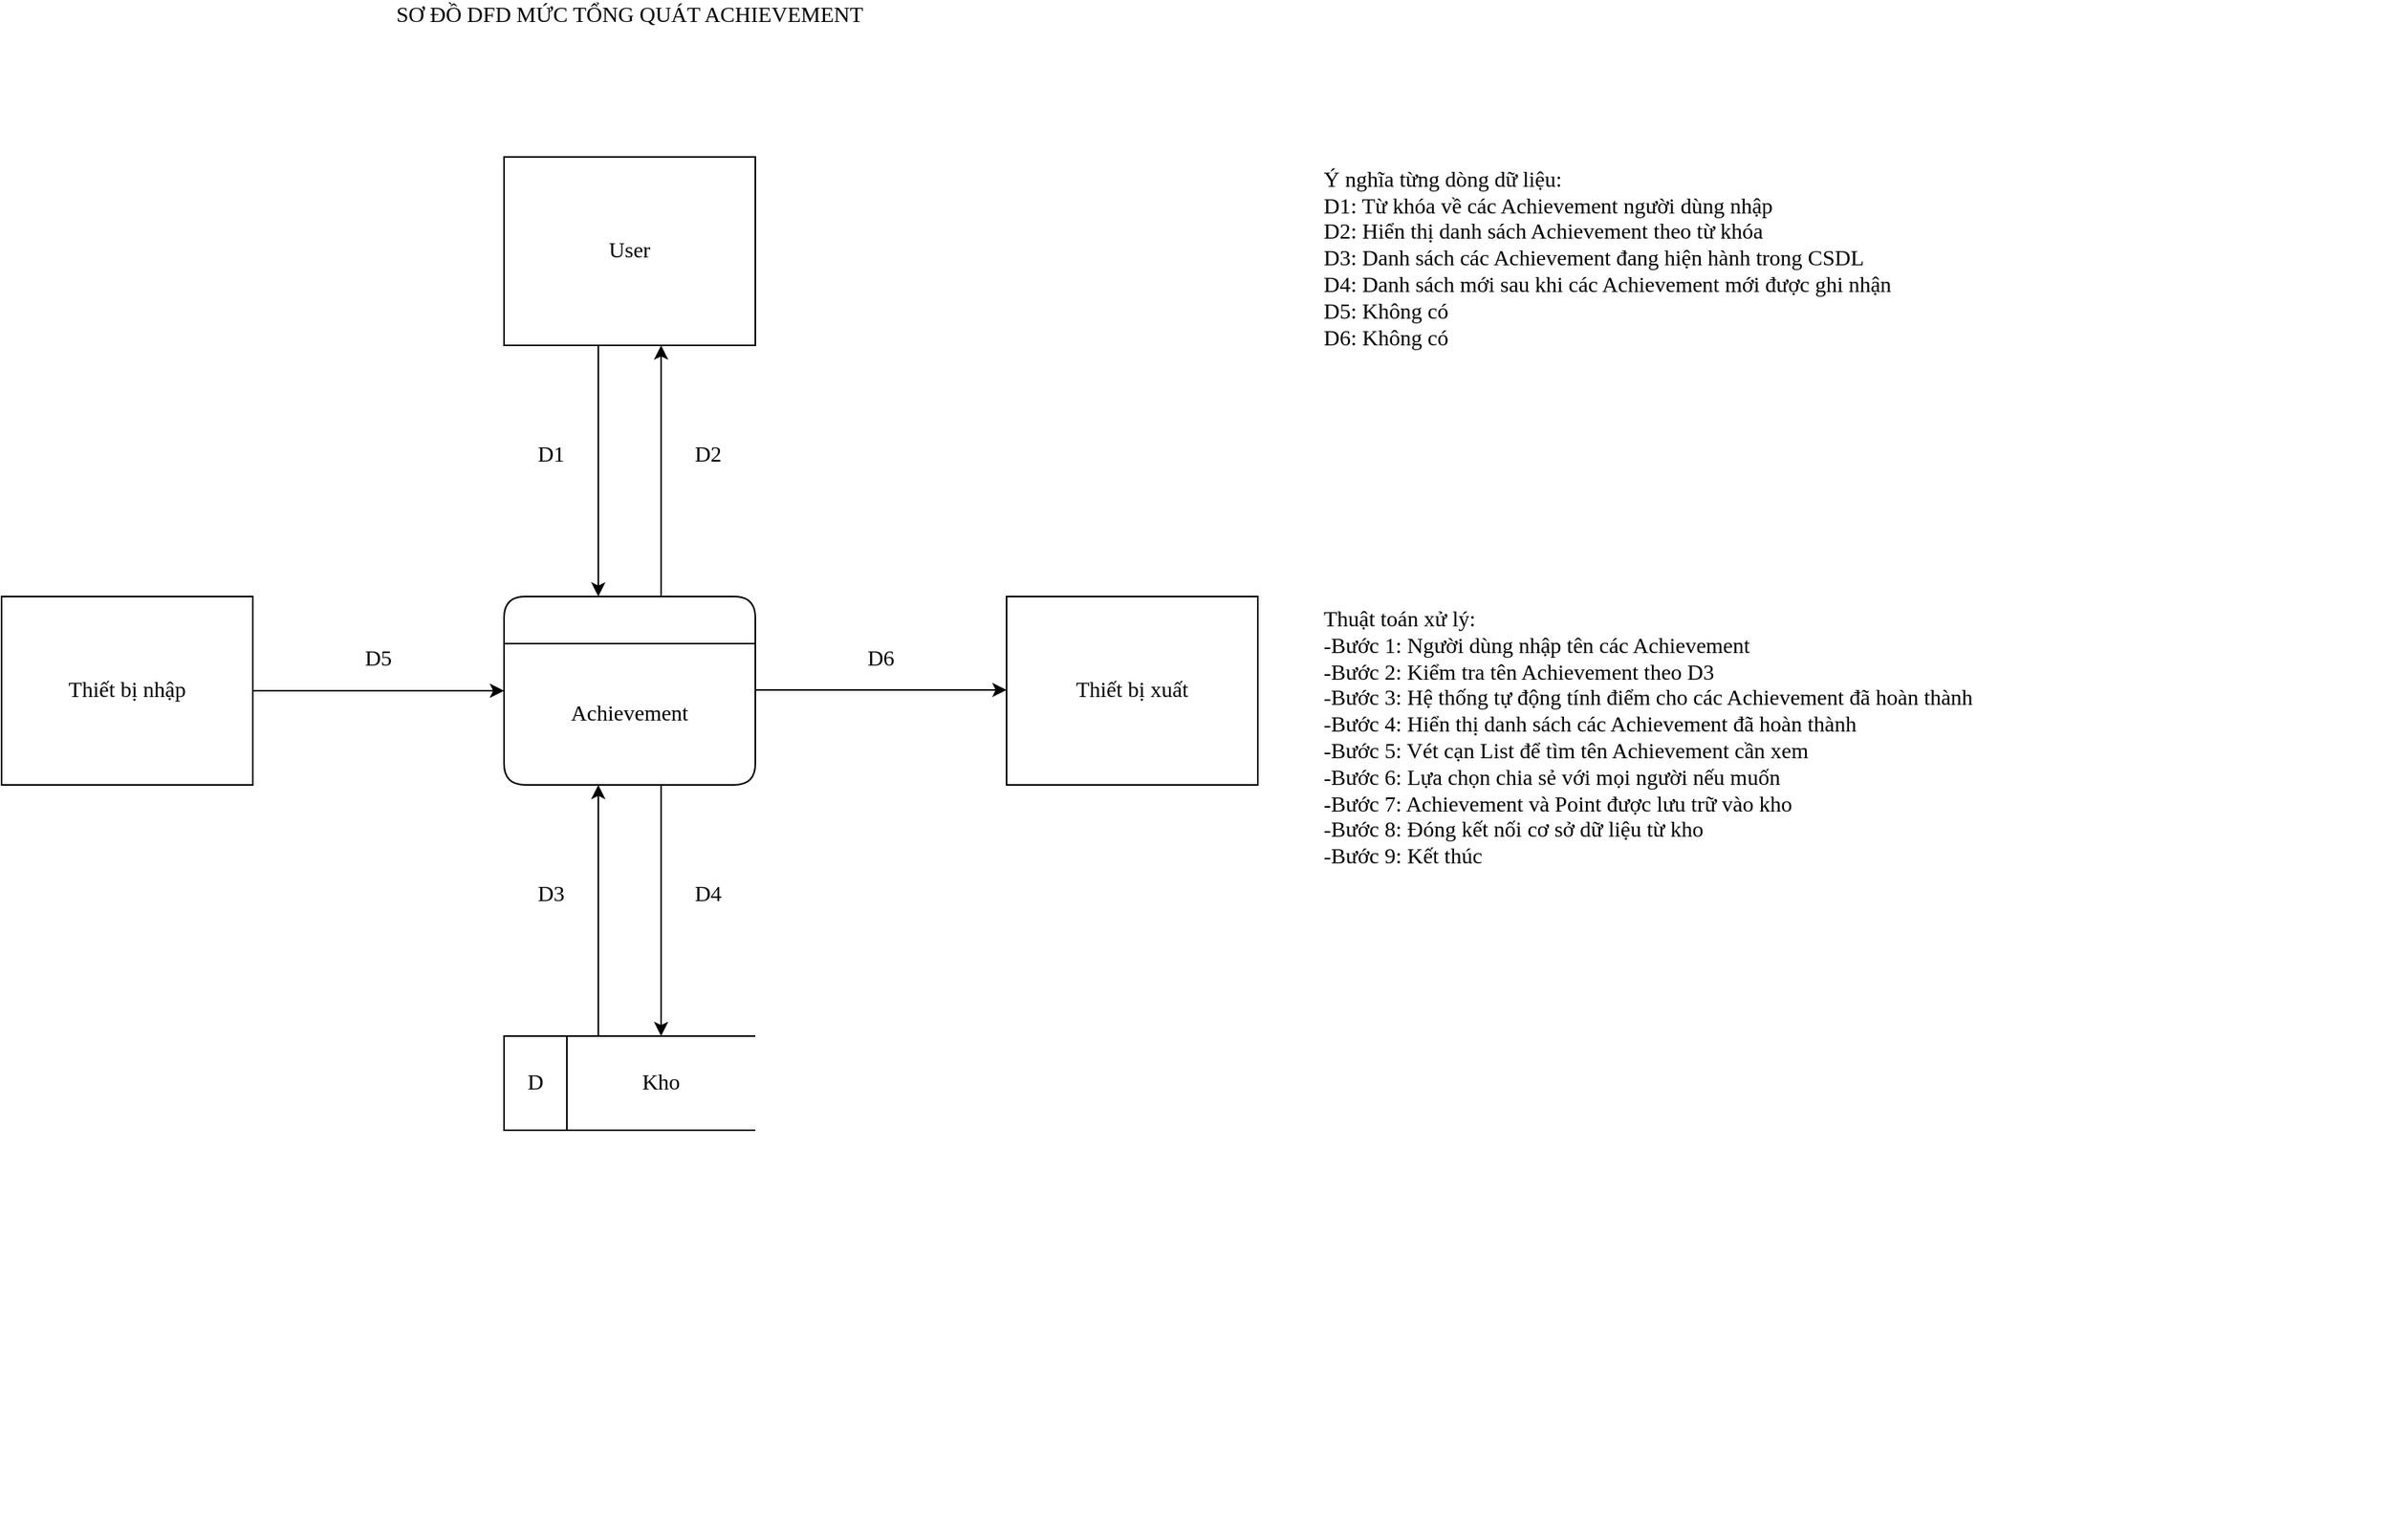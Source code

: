 <mxfile version="13.6.5">
    <diagram name="Page-1" id="52a04d89-c75d-2922-d76d-85b35f80e030">
        <mxGraphModel dx="990" dy="1435" grid="1" gridSize="10" guides="1" tooltips="1" connect="1" arrows="1" fold="1" page="1" pageScale="1" pageWidth="1100" pageHeight="850" background="#ffffff" math="0" shadow="0">
            <root>
                <mxCell id="0"/>
                <mxCell id="1" parent="0"/>
                <mxCell id="i2azutv44Q8Xg9HqRan4-5" style="edgeStyle=orthogonalEdgeStyle;rounded=0;orthogonalLoop=1;jettySize=auto;html=1;" parent="1" source="BAadgR6sB740Vuv3uBxL-2" target="BAadgR6sB740Vuv3uBxL-3" edge="1">
                    <mxGeometry relative="1" as="geometry">
                        <mxPoint x="420" y="20" as="targetPoint"/>
                        <Array as="points">
                            <mxPoint x="420" y="80"/>
                            <mxPoint x="420" y="80"/>
                        </Array>
                    </mxGeometry>
                </mxCell>
                <mxCell id="BAadgR6sB740Vuv3uBxL-2" value="" style="swimlane;childLayout=stackLayout;horizontal=1;startSize=30;horizontalStack=0;rounded=1;fontSize=14;fontStyle=0;strokeWidth=1;resizeParent=0;resizeLast=1;shadow=0;dashed=0;align=center;" parent="1" vertex="1">
                    <mxGeometry x="320" y="160" width="160" height="120" as="geometry"/>
                </mxCell>
                <mxCell id="i2azutv44Q8Xg9HqRan4-12" value="&lt;font face=&quot;Verdana&quot;&gt;&lt;span style=&quot;font-size: 14px&quot;&gt;Achievement&lt;/span&gt;&lt;/font&gt;" style="text;html=1;strokeColor=none;fillColor=none;align=center;verticalAlign=middle;whiteSpace=wrap;rounded=0;" parent="BAadgR6sB740Vuv3uBxL-2" vertex="1">
                    <mxGeometry y="30" width="160" height="90" as="geometry"/>
                </mxCell>
                <mxCell id="i2azutv44Q8Xg9HqRan4-4" style="edgeStyle=orthogonalEdgeStyle;rounded=0;orthogonalLoop=1;jettySize=auto;html=1;" parent="1" source="BAadgR6sB740Vuv3uBxL-3" edge="1">
                    <mxGeometry relative="1" as="geometry">
                        <mxPoint x="380" y="160" as="targetPoint"/>
                        <Array as="points">
                            <mxPoint x="380" y="160"/>
                        </Array>
                    </mxGeometry>
                </mxCell>
                <mxCell id="BAadgR6sB740Vuv3uBxL-3" value="&lt;font face=&quot;Verdana&quot; style=&quot;font-size: 14px&quot;&gt;User&lt;/font&gt;" style="rounded=0;whiteSpace=wrap;html=1;" parent="1" vertex="1">
                    <mxGeometry x="320" y="-120" width="160" height="120" as="geometry"/>
                </mxCell>
                <mxCell id="i2azutv44Q8Xg9HqRan4-1" value="&lt;font face=&quot;Verdana&quot; style=&quot;font-size: 14px&quot;&gt;Thiết bị nhập&lt;/font&gt;" style="rounded=0;whiteSpace=wrap;html=1;" parent="1" vertex="1">
                    <mxGeometry y="160" width="160" height="120" as="geometry"/>
                </mxCell>
                <mxCell id="i2azutv44Q8Xg9HqRan4-2" value="&lt;font style=&quot;font-size: 14px&quot; face=&quot;Verdana&quot;&gt;Thiết bị xuất&lt;/font&gt;" style="rounded=0;whiteSpace=wrap;html=1;" parent="1" vertex="1">
                    <mxGeometry x="640" y="160" width="160" height="120" as="geometry"/>
                </mxCell>
                <mxCell id="i2azutv44Q8Xg9HqRan4-7" value="" style="strokeWidth=1;html=1;shape=mxgraph.flowchart.annotation_1;align=left;pointerEvents=1;" parent="1" vertex="1">
                    <mxGeometry x="320" y="440" width="160" height="60" as="geometry"/>
                </mxCell>
                <mxCell id="i2azutv44Q8Xg9HqRan4-9" value="" style="endArrow=none;html=1;" parent="1" edge="1">
                    <mxGeometry width="50" height="50" relative="1" as="geometry">
                        <mxPoint x="360" y="500" as="sourcePoint"/>
                        <mxPoint x="360" y="440" as="targetPoint"/>
                    </mxGeometry>
                </mxCell>
                <mxCell id="i2azutv44Q8Xg9HqRan4-10" value="&lt;span style=&quot;font-size: 14px&quot;&gt;&lt;font style=&quot;font-size: 14px&quot;&gt;&lt;font style=&quot;vertical-align: inherit&quot;&gt;&lt;font style=&quot;vertical-align: inherit&quot;&gt;D&lt;/font&gt;&lt;/font&gt;&lt;/font&gt;&lt;/span&gt;" style="text;html=1;strokeColor=none;fillColor=none;align=center;verticalAlign=middle;whiteSpace=wrap;rounded=0;fontSize=14;fontFamily=Verdana;fontStyle=0" parent="1" vertex="1">
                    <mxGeometry x="330" y="460" width="20" height="20" as="geometry"/>
                </mxCell>
                <mxCell id="i2azutv44Q8Xg9HqRan4-13" style="edgeStyle=orthogonalEdgeStyle;rounded=0;orthogonalLoop=1;jettySize=auto;html=1;" parent="1" edge="1">
                    <mxGeometry relative="1" as="geometry">
                        <mxPoint x="420" y="280" as="sourcePoint"/>
                        <mxPoint x="420" y="440" as="targetPoint"/>
                        <Array as="points">
                            <mxPoint x="420" y="440"/>
                        </Array>
                    </mxGeometry>
                </mxCell>
                <mxCell id="i2azutv44Q8Xg9HqRan4-14" style="edgeStyle=orthogonalEdgeStyle;rounded=0;orthogonalLoop=1;jettySize=auto;html=1;" parent="1" edge="1">
                    <mxGeometry relative="1" as="geometry">
                        <mxPoint x="380" y="440" as="sourcePoint"/>
                        <mxPoint x="380" y="280" as="targetPoint"/>
                        <Array as="points">
                            <mxPoint x="380" y="360"/>
                            <mxPoint x="380" y="360"/>
                        </Array>
                    </mxGeometry>
                </mxCell>
                <mxCell id="i2azutv44Q8Xg9HqRan4-15" style="edgeStyle=orthogonalEdgeStyle;rounded=0;orthogonalLoop=1;jettySize=auto;html=1;exitX=1;exitY=0.5;exitDx=0;exitDy=0;" parent="1" source="i2azutv44Q8Xg9HqRan4-1" target="i2azutv44Q8Xg9HqRan4-12" edge="1">
                    <mxGeometry relative="1" as="geometry">
                        <mxPoint x="430" y="450" as="sourcePoint"/>
                        <mxPoint x="430" y="290" as="targetPoint"/>
                        <Array as="points">
                            <mxPoint x="280" y="220"/>
                            <mxPoint x="280" y="220"/>
                        </Array>
                    </mxGeometry>
                </mxCell>
                <mxCell id="i2azutv44Q8Xg9HqRan4-16" style="edgeStyle=orthogonalEdgeStyle;rounded=0;orthogonalLoop=1;jettySize=auto;html=1;exitX=1;exitY=0.5;exitDx=0;exitDy=0;" parent="1" edge="1">
                    <mxGeometry relative="1" as="geometry">
                        <mxPoint x="480" y="219.5" as="sourcePoint"/>
                        <mxPoint x="640" y="219.5" as="targetPoint"/>
                        <Array as="points">
                            <mxPoint x="600" y="219.5"/>
                            <mxPoint x="600" y="219.5"/>
                        </Array>
                    </mxGeometry>
                </mxCell>
                <mxCell id="i2azutv44Q8Xg9HqRan4-17" value="D2" style="text;html=1;strokeColor=none;fillColor=none;align=center;verticalAlign=middle;whiteSpace=wrap;rounded=0;fontFamily=Verdana;fontSize=14;" parent="1" vertex="1">
                    <mxGeometry x="430" y="60" width="40" height="20" as="geometry"/>
                </mxCell>
                <mxCell id="i2azutv44Q8Xg9HqRan4-18" value="&lt;font style=&quot;vertical-align: inherit&quot;&gt;&lt;font style=&quot;vertical-align: inherit&quot;&gt;D1&lt;/font&gt;&lt;/font&gt;" style="text;html=1;strokeColor=none;fillColor=none;align=center;verticalAlign=middle;whiteSpace=wrap;rounded=0;fontFamily=Verdana;fontSize=14;" parent="1" vertex="1">
                    <mxGeometry x="330" y="60" width="40" height="20" as="geometry"/>
                </mxCell>
                <mxCell id="i2azutv44Q8Xg9HqRan4-19" value="D6" style="text;html=1;strokeColor=none;fillColor=none;align=center;verticalAlign=middle;whiteSpace=wrap;rounded=0;fontFamily=Verdana;fontSize=14;" parent="1" vertex="1">
                    <mxGeometry x="540" y="190" width="40" height="20" as="geometry"/>
                </mxCell>
                <mxCell id="i2azutv44Q8Xg9HqRan4-20" value="D5" style="text;html=1;strokeColor=none;fillColor=none;align=center;verticalAlign=middle;whiteSpace=wrap;rounded=0;fontFamily=Verdana;fontSize=14;" parent="1" vertex="1">
                    <mxGeometry x="220" y="190" width="40" height="20" as="geometry"/>
                </mxCell>
                <mxCell id="i2azutv44Q8Xg9HqRan4-21" value="D4" style="text;html=1;strokeColor=none;fillColor=none;align=center;verticalAlign=middle;whiteSpace=wrap;rounded=0;fontFamily=Verdana;fontSize=14;" parent="1" vertex="1">
                    <mxGeometry x="435" y="340" width="30" height="20" as="geometry"/>
                </mxCell>
                <mxCell id="i2azutv44Q8Xg9HqRan4-22" value="D3" style="text;html=1;strokeColor=none;fillColor=none;align=center;verticalAlign=middle;whiteSpace=wrap;rounded=0;fontFamily=Verdana;fontSize=14;" parent="1" vertex="1">
                    <mxGeometry x="330" y="340" width="40" height="20" as="geometry"/>
                </mxCell>
                <mxCell id="i2azutv44Q8Xg9HqRan4-24" value="&lt;div&gt;&lt;span&gt;&lt;font face=&quot;verdana&quot;&gt;Kho&lt;/font&gt;&lt;/span&gt;&lt;/div&gt;" style="text;whiteSpace=wrap;html=1;fontSize=14;fontFamily=Verdana;align=center;" parent="1" vertex="1">
                    <mxGeometry x="380" y="455" width="80" height="30" as="geometry"/>
                </mxCell>
                <mxCell id="i2azutv44Q8Xg9HqRan4-25" value="&lt;font style=&quot;vertical-align: inherit&quot;&gt;&lt;font style=&quot;vertical-align: inherit&quot;&gt;Ý nghĩa từng dòng dữ liệu:&amp;nbsp;&lt;/font&gt;&lt;/font&gt;&lt;br&gt;&lt;font style=&quot;vertical-align: inherit&quot;&gt;&lt;font style=&quot;vertical-align: inherit&quot;&gt;D1: Từ khóa về các Achievement người dùng nhập&lt;br&gt;&lt;/font&gt;&lt;/font&gt;&lt;font style=&quot;vertical-align: inherit&quot;&gt;&lt;font style=&quot;vertical-align: inherit&quot;&gt;D2: Hiển thị danh sách Achievement theo từ khóa&lt;/font&gt;&lt;/font&gt;&lt;br&gt;&lt;font style=&quot;vertical-align: inherit&quot;&gt;&lt;font style=&quot;vertical-align: inherit&quot;&gt;D3: Danh sách các Achievement đang hiện hành trong CSDL&lt;/font&gt;&lt;/font&gt;&lt;br&gt;&lt;font style=&quot;vertical-align: inherit&quot;&gt;&lt;font style=&quot;vertical-align: inherit&quot;&gt;D4: Danh sách mới sau khi các Achievement mới được ghi nhận&lt;/font&gt;&lt;/font&gt;&lt;br&gt;&lt;font style=&quot;vertical-align: inherit&quot;&gt;&lt;font style=&quot;vertical-align: inherit&quot;&gt;D5: Không có &lt;/font&gt;&lt;/font&gt;&lt;br&gt;&lt;font style=&quot;vertical-align: inherit&quot;&gt;&lt;font style=&quot;vertical-align: inherit&quot;&gt;D6: Không có&lt;/font&gt;&lt;/font&gt;" style="text;html=1;strokeColor=none;fillColor=none;align=left;verticalAlign=middle;whiteSpace=wrap;rounded=0;fontFamily=Verdana;fontSize=14;" parent="1" vertex="1">
                    <mxGeometry x="840" y="-160" width="460" height="210" as="geometry"/>
                </mxCell>
                <mxCell id="i2azutv44Q8Xg9HqRan4-26" value="SƠ ĐỒ DFD MỨC TỔNG QUÁT ACHIEVEMENT" style="text;html=1;strokeColor=none;fillColor=none;align=center;verticalAlign=middle;whiteSpace=wrap;rounded=0;fontFamily=Verdana;fontSize=14;" parent="1" vertex="1">
                    <mxGeometry x="240" y="-220" width="320" height="20" as="geometry"/>
                </mxCell>
                <mxCell id="R6fzOy6agrwU3-4ZU7x7-1" value="&lt;font face=&quot;Verdana&quot; style=&quot;font-size: 14px&quot;&gt;&lt;span style=&quot;font-size: 14px&quot;&gt;Thuật toán xử lý:&lt;br&gt;&lt;/span&gt;&lt;/font&gt;&lt;span style=&quot;font-family: &amp;#34;verdana&amp;#34; ; font-size: 14px&quot;&gt;-Bước 1: Người dùng nhập tên các Achievement&lt;/span&gt;&lt;font face=&quot;Verdana&quot; style=&quot;font-size: 14px&quot;&gt;&lt;br&gt;&lt;span style=&quot;font-size: 14px&quot;&gt;-Bước 2: Kiểm tra tên Achievement theo D3&lt;/span&gt;&lt;br&gt;&lt;span style=&quot;font-size: 14px&quot;&gt;-Bước 3: Hệ thống tự động tính điểm cho các Achievement đã hoàn thành&lt;br&gt;&lt;/span&gt;-Bước 4:&amp;nbsp;&lt;/font&gt;&lt;span style=&quot;font-family: &amp;#34;verdana&amp;#34; ; font-size: 14px&quot;&gt;Hiển thị danh sách các Achievement đã hoàn thành&lt;/span&gt;&lt;font face=&quot;Verdana&quot; style=&quot;font-size: 14px&quot;&gt;&lt;br&gt;-Bước 5: Vét cạn List để tìm tên Achievement cần xem&lt;br&gt;-Bước 6: Lựa chọn chia sẻ với mọi người nếu muốn&lt;span style=&quot;font-size: 14px&quot;&gt;&lt;br&gt;&lt;/span&gt;-Bước 7: Achievement và Point được lưu trữ vào kho&lt;br&gt;&lt;/font&gt;&lt;span style=&quot;font-family: &amp;#34;verdana&amp;#34; ; font-size: 14px&quot;&gt;-Bước 8: Đóng kết nối cơ sở dữ liệu từ kho&lt;/span&gt;&lt;font face=&quot;Verdana&quot; style=&quot;font-size: 14px&quot;&gt;&lt;br&gt;-Bước 9: Kết thúc&lt;br&gt;&lt;/font&gt;" style="text;whiteSpace=wrap;html=1;" parent="1" vertex="1">
                    <mxGeometry x="840" y="160" width="680" height="600" as="geometry"/>
                </mxCell>
            </root>
        </mxGraphModel>
    </diagram>
</mxfile>